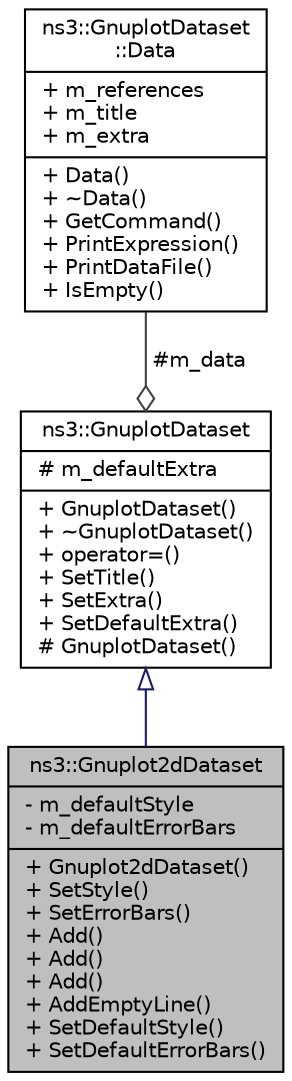 digraph "ns3::Gnuplot2dDataset"
{
  edge [fontname="Helvetica",fontsize="10",labelfontname="Helvetica",labelfontsize="10"];
  node [fontname="Helvetica",fontsize="10",shape=record];
  Node1 [label="{ns3::Gnuplot2dDataset\n|- m_defaultStyle\l- m_defaultErrorBars\l|+ Gnuplot2dDataset()\l+ SetStyle()\l+ SetErrorBars()\l+ Add()\l+ Add()\l+ Add()\l+ AddEmptyLine()\l+ SetDefaultStyle()\l+ SetDefaultErrorBars()\l}",height=0.2,width=0.4,color="black", fillcolor="grey75", style="filled", fontcolor="black"];
  Node2 -> Node1 [dir="back",color="midnightblue",fontsize="10",style="solid",arrowtail="onormal"];
  Node2 [label="{ns3::GnuplotDataset\n|# m_defaultExtra\l|+ GnuplotDataset()\l+ ~GnuplotDataset()\l+ operator=()\l+ SetTitle()\l+ SetExtra()\l+ SetDefaultExtra()\l# GnuplotDataset()\l}",height=0.2,width=0.4,color="black", fillcolor="white", style="filled",URL="$df/df6/classns3_1_1GnuplotDataset.html",tooltip="Abstract class to store a plot line to be used by ns3::Gnuplot. "];
  Node3 -> Node2 [color="grey25",fontsize="10",style="solid",label=" #m_data" ,arrowhead="odiamond"];
  Node3 [label="{ns3::GnuplotDataset\l::Data\n|+ m_references\l+ m_title\l+ m_extra\l|+ Data()\l+ ~Data()\l+ GetCommand()\l+ PrintExpression()\l+ PrintDataFile()\l+ IsEmpty()\l}",height=0.2,width=0.4,color="black", fillcolor="white", style="filled",URL="$da/deb/structns3_1_1GnuplotDataset_1_1Data.html"];
}
